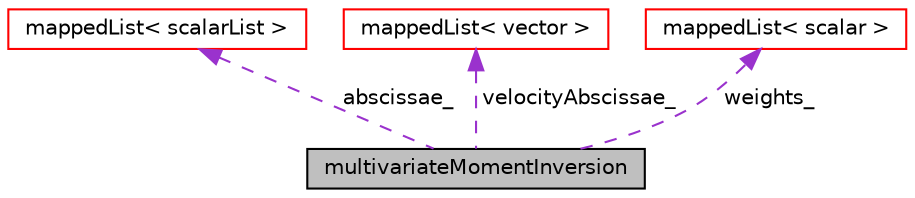 digraph "multivariateMomentInversion"
{
  bgcolor="transparent";
  edge [fontname="Helvetica",fontsize="10",labelfontname="Helvetica",labelfontsize="10"];
  node [fontname="Helvetica",fontsize="10",shape=record];
  Node6 [label="multivariateMomentInversion",height=0.2,width=0.4,color="black", fillcolor="grey75", style="filled", fontcolor="black"];
  Node7 -> Node6 [dir="back",color="darkorchid3",fontsize="10",style="dashed",label=" abscissae_" ,fontname="Helvetica"];
  Node7 [label="mappedList\< scalarList \>",height=0.2,width=0.4,color="red",URL="$a01868.html"];
  Node11 -> Node6 [dir="back",color="darkorchid3",fontsize="10",style="dashed",label=" velocityAbscissae_" ,fontname="Helvetica"];
  Node11 [label="mappedList\< vector \>",height=0.2,width=0.4,color="red",URL="$a01868.html"];
  Node13 -> Node6 [dir="back",color="darkorchid3",fontsize="10",style="dashed",label=" weights_" ,fontname="Helvetica"];
  Node13 [label="mappedList\< scalar \>",height=0.2,width=0.4,color="red",URL="$a01868.html"];
}
